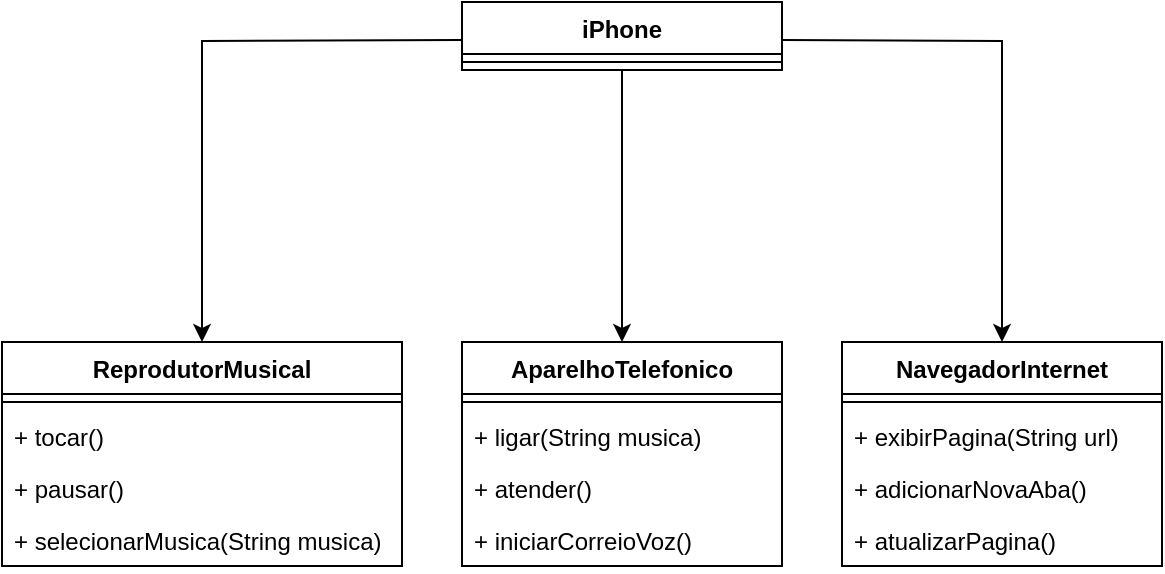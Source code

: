 <mxfile version="26.0.16">
  <diagram id="C5RBs43oDa-KdzZeNtuy" name="Page-1">
    <mxGraphModel dx="880" dy="426" grid="1" gridSize="10" guides="1" tooltips="1" connect="1" arrows="1" fold="1" page="1" pageScale="1" pageWidth="827" pageHeight="1169" math="0" shadow="0">
      <root>
        <mxCell id="WIyWlLk6GJQsqaUBKTNV-0" />
        <mxCell id="WIyWlLk6GJQsqaUBKTNV-1" parent="WIyWlLk6GJQsqaUBKTNV-0" />
        <mxCell id="BBa_GzN5D6KOxjErk4df-24" style="edgeStyle=orthogonalEdgeStyle;rounded=0;orthogonalLoop=1;jettySize=auto;html=1;entryX=0.5;entryY=0;entryDx=0;entryDy=0;" edge="1" parent="WIyWlLk6GJQsqaUBKTNV-1" source="BBa_GzN5D6KOxjErk4df-0" target="BBa_GzN5D6KOxjErk4df-12">
          <mxGeometry relative="1" as="geometry" />
        </mxCell>
        <mxCell id="BBa_GzN5D6KOxjErk4df-0" value="iPhone" style="swimlane;fontStyle=1;align=center;verticalAlign=top;childLayout=stackLayout;horizontal=1;startSize=26;horizontalStack=0;resizeParent=1;resizeParentMax=0;resizeLast=0;collapsible=1;marginBottom=0;whiteSpace=wrap;html=1;" vertex="1" parent="WIyWlLk6GJQsqaUBKTNV-1">
          <mxGeometry x="310" y="640" width="160" height="34" as="geometry" />
        </mxCell>
        <mxCell id="BBa_GzN5D6KOxjErk4df-2" value="" style="line;strokeWidth=1;fillColor=none;align=left;verticalAlign=middle;spacingTop=-1;spacingLeft=3;spacingRight=3;rotatable=0;labelPosition=right;points=[];portConstraint=eastwest;strokeColor=inherit;" vertex="1" parent="BBa_GzN5D6KOxjErk4df-0">
          <mxGeometry y="26" width="160" height="8" as="geometry" />
        </mxCell>
        <mxCell id="BBa_GzN5D6KOxjErk4df-4" value="ReprodutorMusical" style="swimlane;fontStyle=1;align=center;verticalAlign=top;childLayout=stackLayout;horizontal=1;startSize=26;horizontalStack=0;resizeParent=1;resizeParentMax=0;resizeLast=0;collapsible=1;marginBottom=0;whiteSpace=wrap;html=1;" vertex="1" parent="WIyWlLk6GJQsqaUBKTNV-1">
          <mxGeometry x="80" y="810" width="200" height="112" as="geometry" />
        </mxCell>
        <mxCell id="BBa_GzN5D6KOxjErk4df-6" value="" style="line;strokeWidth=1;fillColor=none;align=left;verticalAlign=middle;spacingTop=-1;spacingLeft=3;spacingRight=3;rotatable=0;labelPosition=right;points=[];portConstraint=eastwest;strokeColor=inherit;" vertex="1" parent="BBa_GzN5D6KOxjErk4df-4">
          <mxGeometry y="26" width="200" height="8" as="geometry" />
        </mxCell>
        <mxCell id="BBa_GzN5D6KOxjErk4df-7" value="+ tocar()" style="text;strokeColor=none;fillColor=none;align=left;verticalAlign=top;spacingLeft=4;spacingRight=4;overflow=hidden;rotatable=0;points=[[0,0.5],[1,0.5]];portConstraint=eastwest;whiteSpace=wrap;html=1;" vertex="1" parent="BBa_GzN5D6KOxjErk4df-4">
          <mxGeometry y="34" width="200" height="26" as="geometry" />
        </mxCell>
        <mxCell id="BBa_GzN5D6KOxjErk4df-16" value="+ pausar()" style="text;strokeColor=none;fillColor=none;align=left;verticalAlign=top;spacingLeft=4;spacingRight=4;overflow=hidden;rotatable=0;points=[[0,0.5],[1,0.5]];portConstraint=eastwest;whiteSpace=wrap;html=1;" vertex="1" parent="BBa_GzN5D6KOxjErk4df-4">
          <mxGeometry y="60" width="200" height="26" as="geometry" />
        </mxCell>
        <mxCell id="BBa_GzN5D6KOxjErk4df-17" value="+ selecionarMusica(String musica)" style="text;strokeColor=none;fillColor=none;align=left;verticalAlign=top;spacingLeft=4;spacingRight=4;overflow=hidden;rotatable=0;points=[[0,0.5],[1,0.5]];portConstraint=eastwest;whiteSpace=wrap;html=1;" vertex="1" parent="BBa_GzN5D6KOxjErk4df-4">
          <mxGeometry y="86" width="200" height="26" as="geometry" />
        </mxCell>
        <mxCell id="BBa_GzN5D6KOxjErk4df-8" value="NavegadorInternet" style="swimlane;fontStyle=1;align=center;verticalAlign=top;childLayout=stackLayout;horizontal=1;startSize=26;horizontalStack=0;resizeParent=1;resizeParentMax=0;resizeLast=0;collapsible=1;marginBottom=0;whiteSpace=wrap;html=1;" vertex="1" parent="WIyWlLk6GJQsqaUBKTNV-1">
          <mxGeometry x="500" y="810" width="160" height="112" as="geometry" />
        </mxCell>
        <mxCell id="BBa_GzN5D6KOxjErk4df-10" value="" style="line;strokeWidth=1;fillColor=none;align=left;verticalAlign=middle;spacingTop=-1;spacingLeft=3;spacingRight=3;rotatable=0;labelPosition=right;points=[];portConstraint=eastwest;strokeColor=inherit;" vertex="1" parent="BBa_GzN5D6KOxjErk4df-8">
          <mxGeometry y="26" width="160" height="8" as="geometry" />
        </mxCell>
        <mxCell id="BBa_GzN5D6KOxjErk4df-11" value="+ exibirPagina(String url)" style="text;strokeColor=none;fillColor=none;align=left;verticalAlign=top;spacingLeft=4;spacingRight=4;overflow=hidden;rotatable=0;points=[[0,0.5],[1,0.5]];portConstraint=eastwest;whiteSpace=wrap;html=1;" vertex="1" parent="BBa_GzN5D6KOxjErk4df-8">
          <mxGeometry y="34" width="160" height="26" as="geometry" />
        </mxCell>
        <mxCell id="BBa_GzN5D6KOxjErk4df-20" value="+ adicionarNovaAba()" style="text;strokeColor=none;fillColor=none;align=left;verticalAlign=top;spacingLeft=4;spacingRight=4;overflow=hidden;rotatable=0;points=[[0,0.5],[1,0.5]];portConstraint=eastwest;whiteSpace=wrap;html=1;" vertex="1" parent="BBa_GzN5D6KOxjErk4df-8">
          <mxGeometry y="60" width="160" height="26" as="geometry" />
        </mxCell>
        <mxCell id="BBa_GzN5D6KOxjErk4df-21" value="+ atualizarPagina()" style="text;strokeColor=none;fillColor=none;align=left;verticalAlign=top;spacingLeft=4;spacingRight=4;overflow=hidden;rotatable=0;points=[[0,0.5],[1,0.5]];portConstraint=eastwest;whiteSpace=wrap;html=1;" vertex="1" parent="BBa_GzN5D6KOxjErk4df-8">
          <mxGeometry y="86" width="160" height="26" as="geometry" />
        </mxCell>
        <mxCell id="BBa_GzN5D6KOxjErk4df-12" value="AparelhoTelefonico" style="swimlane;fontStyle=1;align=center;verticalAlign=top;childLayout=stackLayout;horizontal=1;startSize=26;horizontalStack=0;resizeParent=1;resizeParentMax=0;resizeLast=0;collapsible=1;marginBottom=0;whiteSpace=wrap;html=1;" vertex="1" parent="WIyWlLk6GJQsqaUBKTNV-1">
          <mxGeometry x="310" y="810" width="160" height="112" as="geometry" />
        </mxCell>
        <mxCell id="BBa_GzN5D6KOxjErk4df-14" value="" style="line;strokeWidth=1;fillColor=none;align=left;verticalAlign=middle;spacingTop=-1;spacingLeft=3;spacingRight=3;rotatable=0;labelPosition=right;points=[];portConstraint=eastwest;strokeColor=inherit;" vertex="1" parent="BBa_GzN5D6KOxjErk4df-12">
          <mxGeometry y="26" width="160" height="8" as="geometry" />
        </mxCell>
        <mxCell id="BBa_GzN5D6KOxjErk4df-15" value="+ ligar(String musica)" style="text;strokeColor=none;fillColor=none;align=left;verticalAlign=top;spacingLeft=4;spacingRight=4;overflow=hidden;rotatable=0;points=[[0,0.5],[1,0.5]];portConstraint=eastwest;whiteSpace=wrap;html=1;" vertex="1" parent="BBa_GzN5D6KOxjErk4df-12">
          <mxGeometry y="34" width="160" height="26" as="geometry" />
        </mxCell>
        <mxCell id="BBa_GzN5D6KOxjErk4df-18" value="+ atender()" style="text;strokeColor=none;fillColor=none;align=left;verticalAlign=top;spacingLeft=4;spacingRight=4;overflow=hidden;rotatable=0;points=[[0,0.5],[1,0.5]];portConstraint=eastwest;whiteSpace=wrap;html=1;" vertex="1" parent="BBa_GzN5D6KOxjErk4df-12">
          <mxGeometry y="60" width="160" height="26" as="geometry" />
        </mxCell>
        <mxCell id="BBa_GzN5D6KOxjErk4df-19" value="+ iniciarCorreioVoz()" style="text;strokeColor=none;fillColor=none;align=left;verticalAlign=top;spacingLeft=4;spacingRight=4;overflow=hidden;rotatable=0;points=[[0,0.5],[1,0.5]];portConstraint=eastwest;whiteSpace=wrap;html=1;" vertex="1" parent="BBa_GzN5D6KOxjErk4df-12">
          <mxGeometry y="86" width="160" height="26" as="geometry" />
        </mxCell>
        <mxCell id="BBa_GzN5D6KOxjErk4df-22" style="edgeStyle=orthogonalEdgeStyle;rounded=0;orthogonalLoop=1;jettySize=auto;html=1;entryX=0.5;entryY=0;entryDx=0;entryDy=0;" edge="1" parent="WIyWlLk6GJQsqaUBKTNV-1" target="BBa_GzN5D6KOxjErk4df-4">
          <mxGeometry relative="1" as="geometry">
            <mxPoint x="310" y="659" as="sourcePoint" />
          </mxGeometry>
        </mxCell>
        <mxCell id="BBa_GzN5D6KOxjErk4df-23" style="edgeStyle=orthogonalEdgeStyle;rounded=0;orthogonalLoop=1;jettySize=auto;html=1;exitX=1;exitY=0.5;exitDx=0;exitDy=0;entryX=0.5;entryY=0;entryDx=0;entryDy=0;" edge="1" parent="WIyWlLk6GJQsqaUBKTNV-1" target="BBa_GzN5D6KOxjErk4df-8">
          <mxGeometry relative="1" as="geometry">
            <mxPoint x="470" y="659" as="sourcePoint" />
          </mxGeometry>
        </mxCell>
      </root>
    </mxGraphModel>
  </diagram>
</mxfile>

